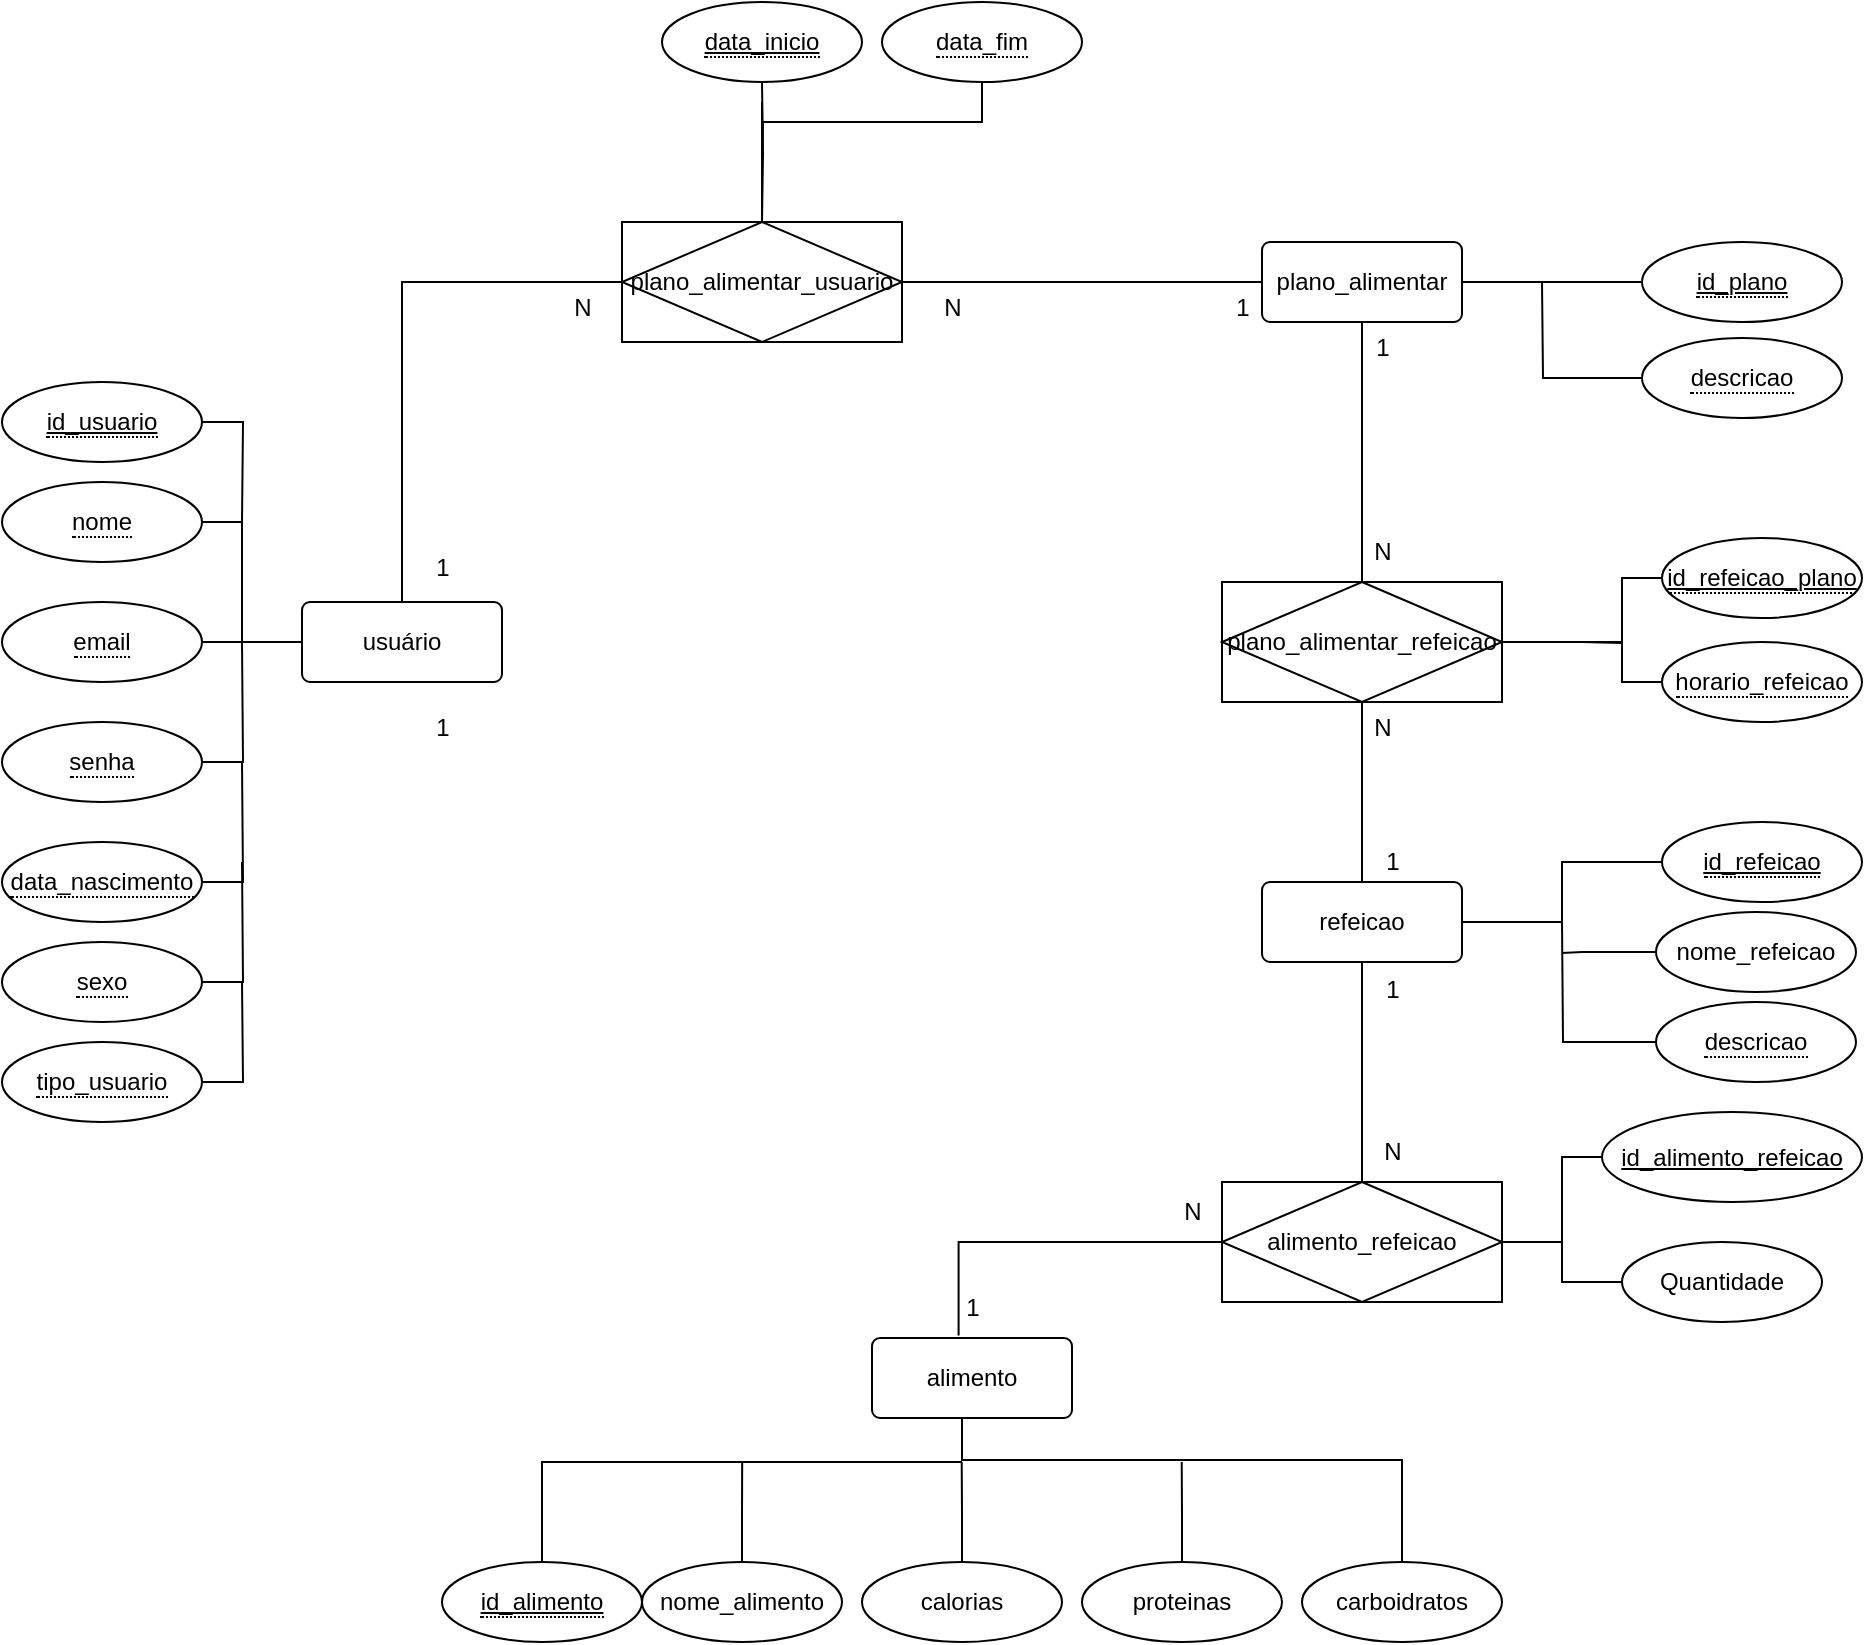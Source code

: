<mxfile version="26.2.14">
  <diagram name="Página-1" id="QHzQMHKLu4HgC9nErYkX">
    <mxGraphModel dx="1273" dy="570" grid="1" gridSize="10" guides="1" tooltips="1" connect="1" arrows="1" fold="1" page="1" pageScale="1" pageWidth="827" pageHeight="1169" math="0" shadow="0">
      <root>
        <mxCell id="0" />
        <mxCell id="1" parent="0" />
        <mxCell id="FAbaRR8WIeynSip5F0G--24" style="edgeStyle=orthogonalEdgeStyle;rounded=0;orthogonalLoop=1;jettySize=auto;html=1;exitX=0.5;exitY=0;exitDx=0;exitDy=0;entryX=0;entryY=0.5;entryDx=0;entryDy=0;endArrow=none;startFill=0;" parent="1" source="FAbaRR8WIeynSip5F0G--1" target="FAbaRR8WIeynSip5F0G--21" edge="1">
          <mxGeometry relative="1" as="geometry" />
        </mxCell>
        <mxCell id="FAbaRR8WIeynSip5F0G--1" value="usuário" style="rounded=1;arcSize=10;whiteSpace=wrap;html=1;align=center;" parent="1" vertex="1">
          <mxGeometry x="150" y="390" width="100" height="40" as="geometry" />
        </mxCell>
        <mxCell id="FAbaRR8WIeynSip5F0G--45" style="edgeStyle=orthogonalEdgeStyle;rounded=0;orthogonalLoop=1;jettySize=auto;html=1;exitX=1;exitY=0.5;exitDx=0;exitDy=0;entryX=0;entryY=0.5;entryDx=0;entryDy=0;endArrow=none;startFill=0;" parent="1" source="FAbaRR8WIeynSip5F0G--3" target="FAbaRR8WIeynSip5F0G--42" edge="1">
          <mxGeometry relative="1" as="geometry" />
        </mxCell>
        <mxCell id="FAbaRR8WIeynSip5F0G--3" value="refeicao" style="rounded=1;arcSize=10;whiteSpace=wrap;html=1;align=center;" parent="1" vertex="1">
          <mxGeometry x="630" y="530" width="100" height="40" as="geometry" />
        </mxCell>
        <mxCell id="dp88wuNtWb5u873HW1GU-25" style="edgeStyle=orthogonalEdgeStyle;rounded=0;orthogonalLoop=1;jettySize=auto;html=1;endArrow=none;startFill=0;exitX=0.5;exitY=1;exitDx=0;exitDy=0;" parent="1" source="FAbaRR8WIeynSip5F0G--4" target="dp88wuNtWb5u873HW1GU-76" edge="1">
          <mxGeometry relative="1" as="geometry">
            <mxPoint x="530" y="890" as="targetPoint" />
            <Array as="points">
              <mxPoint x="480" y="798" />
              <mxPoint x="480" y="819" />
              <mxPoint x="700" y="819" />
            </Array>
          </mxGeometry>
        </mxCell>
        <mxCell id="FAbaRR8WIeynSip5F0G--4" value="alimento" style="rounded=1;arcSize=10;whiteSpace=wrap;html=1;align=center;" parent="1" vertex="1">
          <mxGeometry x="435" y="758" width="100" height="40" as="geometry" />
        </mxCell>
        <mxCell id="FAbaRR8WIeynSip5F0G--32" style="edgeStyle=orthogonalEdgeStyle;rounded=0;orthogonalLoop=1;jettySize=auto;html=1;exitX=1;exitY=0.5;exitDx=0;exitDy=0;entryX=0;entryY=0.5;entryDx=0;entryDy=0;endArrow=none;startFill=0;" parent="1" source="FAbaRR8WIeynSip5F0G--5" target="FAbaRR8WIeynSip5F0G--31" edge="1">
          <mxGeometry relative="1" as="geometry" />
        </mxCell>
        <mxCell id="FAbaRR8WIeynSip5F0G--37" style="edgeStyle=orthogonalEdgeStyle;rounded=0;orthogonalLoop=1;jettySize=auto;html=1;exitX=0.5;exitY=1;exitDx=0;exitDy=0;endArrow=none;startFill=0;" parent="1" source="FAbaRR8WIeynSip5F0G--5" edge="1">
          <mxGeometry relative="1" as="geometry">
            <mxPoint x="680" y="388" as="targetPoint" />
          </mxGeometry>
        </mxCell>
        <mxCell id="FAbaRR8WIeynSip5F0G--5" value="plano_alimentar" style="rounded=1;arcSize=10;whiteSpace=wrap;html=1;align=center;" parent="1" vertex="1">
          <mxGeometry x="630" y="210" width="100" height="40" as="geometry" />
        </mxCell>
        <mxCell id="FAbaRR8WIeynSip5F0G--13" style="edgeStyle=orthogonalEdgeStyle;rounded=0;orthogonalLoop=1;jettySize=auto;html=1;exitX=1;exitY=0.5;exitDx=0;exitDy=0;endArrow=none;startFill=0;" parent="1" source="FAbaRR8WIeynSip5F0G--6" edge="1">
          <mxGeometry relative="1" as="geometry">
            <mxPoint x="120" y="350" as="targetPoint" />
          </mxGeometry>
        </mxCell>
        <mxCell id="FAbaRR8WIeynSip5F0G--6" value="&lt;span style=&quot;border-bottom: 1px dotted&quot;&gt;id_usuario&lt;/span&gt;" style="ellipse;whiteSpace=wrap;html=1;align=center;fontStyle=4" parent="1" vertex="1">
          <mxGeometry y="280" width="100" height="40" as="geometry" />
        </mxCell>
        <mxCell id="FAbaRR8WIeynSip5F0G--12" style="edgeStyle=orthogonalEdgeStyle;rounded=0;orthogonalLoop=1;jettySize=auto;html=1;exitX=1;exitY=0.5;exitDx=0;exitDy=0;endArrow=none;startFill=0;entryX=0;entryY=0.5;entryDx=0;entryDy=0;" parent="1" source="FAbaRR8WIeynSip5F0G--7" target="FAbaRR8WIeynSip5F0G--1" edge="1">
          <mxGeometry relative="1" as="geometry">
            <mxPoint x="200" y="410" as="targetPoint" />
            <mxPoint x="100" y="370" as="sourcePoint" />
            <Array as="points">
              <mxPoint x="120" y="350" />
              <mxPoint x="120" y="410" />
            </Array>
          </mxGeometry>
        </mxCell>
        <mxCell id="FAbaRR8WIeynSip5F0G--7" value="&lt;span style=&quot;border-bottom: 1px dotted&quot;&gt;nome&lt;/span&gt;" style="ellipse;whiteSpace=wrap;html=1;align=center;" parent="1" vertex="1">
          <mxGeometry y="330" width="100" height="40" as="geometry" />
        </mxCell>
        <mxCell id="FAbaRR8WIeynSip5F0G--14" style="edgeStyle=orthogonalEdgeStyle;rounded=0;orthogonalLoop=1;jettySize=auto;html=1;exitX=1;exitY=0.5;exitDx=0;exitDy=0;endArrow=none;startFill=0;" parent="1" source="FAbaRR8WIeynSip5F0G--8" edge="1">
          <mxGeometry relative="1" as="geometry">
            <mxPoint x="120" y="410.103" as="targetPoint" />
          </mxGeometry>
        </mxCell>
        <mxCell id="FAbaRR8WIeynSip5F0G--8" value="&lt;span style=&quot;border-bottom: 1px dotted&quot;&gt;email&lt;/span&gt;" style="ellipse;whiteSpace=wrap;html=1;align=center;" parent="1" vertex="1">
          <mxGeometry y="390" width="100" height="40" as="geometry" />
        </mxCell>
        <mxCell id="FAbaRR8WIeynSip5F0G--15" style="edgeStyle=orthogonalEdgeStyle;rounded=0;orthogonalLoop=1;jettySize=auto;html=1;exitX=1;exitY=0.5;exitDx=0;exitDy=0;endArrow=none;startFill=0;" parent="1" source="FAbaRR8WIeynSip5F0G--9" edge="1">
          <mxGeometry relative="1" as="geometry">
            <mxPoint x="120" y="410" as="targetPoint" />
          </mxGeometry>
        </mxCell>
        <mxCell id="FAbaRR8WIeynSip5F0G--9" value="&lt;span style=&quot;border-bottom: 1px dotted&quot;&gt;senha&lt;/span&gt;" style="ellipse;whiteSpace=wrap;html=1;align=center;" parent="1" vertex="1">
          <mxGeometry y="450" width="100" height="40" as="geometry" />
        </mxCell>
        <mxCell id="FAbaRR8WIeynSip5F0G--16" style="edgeStyle=orthogonalEdgeStyle;rounded=0;orthogonalLoop=1;jettySize=auto;html=1;exitX=1;exitY=0.5;exitDx=0;exitDy=0;endArrow=none;startFill=0;" parent="1" source="FAbaRR8WIeynSip5F0G--10" edge="1">
          <mxGeometry relative="1" as="geometry">
            <mxPoint x="120" y="470" as="targetPoint" />
          </mxGeometry>
        </mxCell>
        <mxCell id="FAbaRR8WIeynSip5F0G--10" value="&lt;span style=&quot;border-bottom: 1px dotted&quot;&gt;data_nascimento&lt;/span&gt;" style="ellipse;whiteSpace=wrap;html=1;align=center;fillColor=default;strokeColor=default;" parent="1" vertex="1">
          <mxGeometry y="510" width="100" height="40" as="geometry" />
        </mxCell>
        <mxCell id="FAbaRR8WIeynSip5F0G--25" style="edgeStyle=orthogonalEdgeStyle;rounded=0;orthogonalLoop=1;jettySize=auto;html=1;exitX=1;exitY=0.5;exitDx=0;exitDy=0;endArrow=none;startFill=0;" parent="1" source="FAbaRR8WIeynSip5F0G--21" target="FAbaRR8WIeynSip5F0G--5" edge="1">
          <mxGeometry relative="1" as="geometry" />
        </mxCell>
        <mxCell id="FAbaRR8WIeynSip5F0G--26" style="edgeStyle=orthogonalEdgeStyle;rounded=0;orthogonalLoop=1;jettySize=auto;html=1;exitX=0.5;exitY=0;exitDx=0;exitDy=0;entryX=0.5;entryY=1;entryDx=0;entryDy=0;endArrow=none;startFill=0;" parent="1" source="FAbaRR8WIeynSip5F0G--21" edge="1">
          <mxGeometry relative="1" as="geometry">
            <mxPoint x="380" y="140" as="targetPoint" />
          </mxGeometry>
        </mxCell>
        <mxCell id="FAbaRR8WIeynSip5F0G--21" value="plano_alimentar_usuario" style="shape=associativeEntity;whiteSpace=wrap;html=1;align=center;" parent="1" vertex="1">
          <mxGeometry x="310" y="200" width="140" height="60" as="geometry" />
        </mxCell>
        <mxCell id="FAbaRR8WIeynSip5F0G--31" value="&lt;span style=&quot;border-bottom: 1px dotted&quot;&gt;id_plano&lt;/span&gt;" style="ellipse;whiteSpace=wrap;html=1;align=center;fontStyle=4" parent="1" vertex="1">
          <mxGeometry x="820" y="210" width="100" height="40" as="geometry" />
        </mxCell>
        <mxCell id="FAbaRR8WIeynSip5F0G--38" style="edgeStyle=orthogonalEdgeStyle;rounded=0;orthogonalLoop=1;jettySize=auto;html=1;endArrow=none;startFill=0;" parent="1" source="dp88wuNtWb5u873HW1GU-9" target="FAbaRR8WIeynSip5F0G--3" edge="1">
          <mxGeometry relative="1" as="geometry">
            <mxPoint x="680" y="448" as="sourcePoint" />
          </mxGeometry>
        </mxCell>
        <mxCell id="FAbaRR8WIeynSip5F0G--42" value="&lt;span style=&quot;border-bottom: 1px dotted&quot;&gt;id_refeicao&lt;/span&gt;" style="ellipse;whiteSpace=wrap;html=1;align=center;fontStyle=4" parent="1" vertex="1">
          <mxGeometry x="830" y="500" width="100" height="40" as="geometry" />
        </mxCell>
        <mxCell id="dp88wuNtWb5u873HW1GU-80" style="edgeStyle=orthogonalEdgeStyle;rounded=0;orthogonalLoop=1;jettySize=auto;html=1;exitX=0.5;exitY=0;exitDx=0;exitDy=0;endArrow=none;startFill=0;" parent="1" source="FAbaRR8WIeynSip5F0G--46" edge="1">
          <mxGeometry relative="1" as="geometry">
            <mxPoint x="480" y="820" as="targetPoint" />
            <Array as="points">
              <mxPoint x="270" y="820" />
            </Array>
          </mxGeometry>
        </mxCell>
        <mxCell id="FAbaRR8WIeynSip5F0G--46" value="&lt;span style=&quot;border-bottom: 1px dotted&quot;&gt;id_alimento&lt;/span&gt;" style="ellipse;whiteSpace=wrap;html=1;align=center;fontStyle=4" parent="1" vertex="1">
          <mxGeometry x="220" y="870" width="100" height="40" as="geometry" />
        </mxCell>
        <mxCell id="dp88wuNtWb5u873HW1GU-81" style="edgeStyle=orthogonalEdgeStyle;rounded=0;orthogonalLoop=1;jettySize=auto;html=1;exitX=0.5;exitY=0;exitDx=0;exitDy=0;endArrow=none;startFill=0;" parent="1" source="FAbaRR8WIeynSip5F0G--47" edge="1">
          <mxGeometry relative="1" as="geometry">
            <mxPoint x="370.095" y="820" as="targetPoint" />
          </mxGeometry>
        </mxCell>
        <mxCell id="FAbaRR8WIeynSip5F0G--47" value="nome_alimento" style="ellipse;whiteSpace=wrap;html=1;align=center;" parent="1" vertex="1">
          <mxGeometry x="320" y="870" width="100" height="40" as="geometry" />
        </mxCell>
        <mxCell id="dp88wuNtWb5u873HW1GU-77" style="edgeStyle=orthogonalEdgeStyle;rounded=0;orthogonalLoop=1;jettySize=auto;html=1;exitX=0.5;exitY=0;exitDx=0;exitDy=0;endArrow=none;startFill=0;" parent="1" source="FAbaRR8WIeynSip5F0G--48" edge="1">
          <mxGeometry relative="1" as="geometry">
            <mxPoint x="479.857" y="820" as="targetPoint" />
          </mxGeometry>
        </mxCell>
        <mxCell id="FAbaRR8WIeynSip5F0G--48" value="calorias" style="ellipse;whiteSpace=wrap;html=1;align=center;" parent="1" vertex="1">
          <mxGeometry x="430" y="870" width="100" height="40" as="geometry" />
        </mxCell>
        <mxCell id="FAbaRR8WIeynSip5F0G--64" style="edgeStyle=orthogonalEdgeStyle;rounded=0;orthogonalLoop=1;jettySize=auto;html=1;exitX=1;exitY=0.5;exitDx=0;exitDy=0;endArrow=none;startFill=0;" parent="1" source="FAbaRR8WIeynSip5F0G--62" target="FAbaRR8WIeynSip5F0G--63" edge="1">
          <mxGeometry relative="1" as="geometry" />
        </mxCell>
        <mxCell id="dp88wuNtWb5u873HW1GU-84" style="edgeStyle=orthogonalEdgeStyle;rounded=0;orthogonalLoop=1;jettySize=auto;html=1;exitX=0.5;exitY=0;exitDx=0;exitDy=0;endArrow=none;startFill=0;" parent="1" source="FAbaRR8WIeynSip5F0G--62" target="FAbaRR8WIeynSip5F0G--3" edge="1">
          <mxGeometry relative="1" as="geometry" />
        </mxCell>
        <mxCell id="FAbaRR8WIeynSip5F0G--62" value="alimento_refeicao" style="shape=associativeEntity;whiteSpace=wrap;html=1;align=center;" parent="1" vertex="1">
          <mxGeometry x="610" y="680" width="140" height="60" as="geometry" />
        </mxCell>
        <mxCell id="FAbaRR8WIeynSip5F0G--63" value="Quantidade" style="ellipse;whiteSpace=wrap;html=1;align=center;" parent="1" vertex="1">
          <mxGeometry x="810" y="710" width="100" height="40" as="geometry" />
        </mxCell>
        <mxCell id="dp88wuNtWb5u873HW1GU-1" value="N" style="text;html=1;align=center;verticalAlign=middle;resizable=0;points=[];autosize=1;strokeColor=none;fillColor=none;" parent="1" vertex="1">
          <mxGeometry x="460" y="228" width="30" height="30" as="geometry" />
        </mxCell>
        <mxCell id="dp88wuNtWb5u873HW1GU-2" value="1" style="text;html=1;align=center;verticalAlign=middle;resizable=0;points=[];autosize=1;strokeColor=none;fillColor=none;" parent="1" vertex="1">
          <mxGeometry x="205" y="358" width="30" height="30" as="geometry" />
        </mxCell>
        <mxCell id="dp88wuNtWb5u873HW1GU-4" value="" style="edgeStyle=orthogonalEdgeStyle;rounded=0;orthogonalLoop=1;jettySize=auto;html=1;endArrow=none;startFill=0;" parent="1" target="FAbaRR8WIeynSip5F0G--21" edge="1">
          <mxGeometry relative="1" as="geometry">
            <mxPoint x="380" y="130" as="sourcePoint" />
          </mxGeometry>
        </mxCell>
        <mxCell id="dp88wuNtWb5u873HW1GU-5" value="N" style="text;html=1;align=center;verticalAlign=middle;resizable=0;points=[];autosize=1;strokeColor=none;fillColor=none;" parent="1" vertex="1">
          <mxGeometry x="275" y="228" width="30" height="30" as="geometry" />
        </mxCell>
        <mxCell id="dp88wuNtWb5u873HW1GU-7" value="1" style="text;html=1;align=center;verticalAlign=middle;resizable=0;points=[];autosize=1;strokeColor=none;fillColor=none;" parent="1" vertex="1">
          <mxGeometry x="605" y="228" width="30" height="30" as="geometry" />
        </mxCell>
        <mxCell id="dp88wuNtWb5u873HW1GU-13" style="edgeStyle=orthogonalEdgeStyle;rounded=0;orthogonalLoop=1;jettySize=auto;html=1;exitX=1;exitY=0.5;exitDx=0;exitDy=0;entryX=0;entryY=0.5;entryDx=0;entryDy=0;endArrow=none;startFill=0;" parent="1" source="dp88wuNtWb5u873HW1GU-9" target="dp88wuNtWb5u873HW1GU-10" edge="1">
          <mxGeometry relative="1" as="geometry">
            <Array as="points">
              <mxPoint x="810" y="410" />
              <mxPoint x="810" y="378" />
            </Array>
          </mxGeometry>
        </mxCell>
        <mxCell id="dp88wuNtWb5u873HW1GU-9" value="plano_alimentar_refeicao" style="shape=associativeEntity;whiteSpace=wrap;html=1;align=center;" parent="1" vertex="1">
          <mxGeometry x="610" y="380" width="140" height="60" as="geometry" />
        </mxCell>
        <mxCell id="dp88wuNtWb5u873HW1GU-10" value="&lt;span style=&quot;border-bottom: 1px dotted&quot;&gt;id_refeicao_plano&lt;/span&gt;" style="ellipse;whiteSpace=wrap;html=1;align=center;fontStyle=4" parent="1" vertex="1">
          <mxGeometry x="830" y="358" width="100" height="40" as="geometry" />
        </mxCell>
        <mxCell id="dp88wuNtWb5u873HW1GU-17" value="N" style="text;html=1;align=center;verticalAlign=middle;resizable=0;points=[];autosize=1;strokeColor=none;fillColor=none;" parent="1" vertex="1">
          <mxGeometry x="675" y="350" width="30" height="30" as="geometry" />
        </mxCell>
        <mxCell id="dp88wuNtWb5u873HW1GU-18" value="1" style="text;html=1;align=center;verticalAlign=middle;resizable=0;points=[];autosize=1;strokeColor=none;fillColor=none;" parent="1" vertex="1">
          <mxGeometry x="675" y="248" width="30" height="30" as="geometry" />
        </mxCell>
        <mxCell id="dp88wuNtWb5u873HW1GU-19" value="N" style="text;html=1;align=center;verticalAlign=middle;resizable=0;points=[];autosize=1;strokeColor=none;fillColor=none;" parent="1" vertex="1">
          <mxGeometry x="675" y="438" width="30" height="30" as="geometry" />
        </mxCell>
        <mxCell id="dp88wuNtWb5u873HW1GU-22" value="N" style="text;html=1;align=center;verticalAlign=middle;resizable=0;points=[];autosize=1;strokeColor=none;fillColor=none;" parent="1" vertex="1">
          <mxGeometry x="680" y="650" width="30" height="30" as="geometry" />
        </mxCell>
        <mxCell id="dp88wuNtWb5u873HW1GU-23" value="N" style="text;html=1;align=center;verticalAlign=middle;resizable=0;points=[];autosize=1;strokeColor=none;fillColor=none;" parent="1" vertex="1">
          <mxGeometry x="580" y="680" width="30" height="30" as="geometry" />
        </mxCell>
        <mxCell id="dp88wuNtWb5u873HW1GU-24" value="1" style="text;html=1;align=center;verticalAlign=middle;resizable=0;points=[];autosize=1;strokeColor=none;fillColor=none;" parent="1" vertex="1">
          <mxGeometry x="470" y="728" width="30" height="30" as="geometry" />
        </mxCell>
        <mxCell id="dp88wuNtWb5u873HW1GU-27" value="1" style="text;html=1;align=center;verticalAlign=middle;resizable=0;points=[];autosize=1;strokeColor=none;fillColor=none;" parent="1" vertex="1">
          <mxGeometry x="680" y="569" width="30" height="30" as="geometry" />
        </mxCell>
        <mxCell id="dp88wuNtWb5u873HW1GU-46" value="1" style="text;html=1;align=center;verticalAlign=middle;resizable=0;points=[];autosize=1;strokeColor=none;fillColor=none;" parent="1" vertex="1">
          <mxGeometry x="205" y="438" width="30" height="30" as="geometry" />
        </mxCell>
        <mxCell id="dp88wuNtWb5u873HW1GU-48" value="&lt;span style=&quot;border-bottom: 1px dotted&quot;&gt;data_inicio&lt;/span&gt;" style="ellipse;whiteSpace=wrap;html=1;align=center;fontStyle=4" parent="1" vertex="1">
          <mxGeometry x="330" y="90" width="100" height="40" as="geometry" />
        </mxCell>
        <mxCell id="dp88wuNtWb5u873HW1GU-51" value="1" style="text;html=1;align=center;verticalAlign=middle;resizable=0;points=[];autosize=1;strokeColor=none;fillColor=none;" parent="1" vertex="1">
          <mxGeometry x="680" y="505" width="30" height="30" as="geometry" />
        </mxCell>
        <mxCell id="dp88wuNtWb5u873HW1GU-55" style="edgeStyle=orthogonalEdgeStyle;rounded=0;orthogonalLoop=1;jettySize=auto;html=1;exitX=1;exitY=0.5;exitDx=0;exitDy=0;endArrow=none;startFill=0;" parent="1" source="dp88wuNtWb5u873HW1GU-52" edge="1">
          <mxGeometry relative="1" as="geometry">
            <mxPoint x="120" y="580" as="targetPoint" />
          </mxGeometry>
        </mxCell>
        <mxCell id="dp88wuNtWb5u873HW1GU-52" value="&lt;span style=&quot;border-bottom: 1px dotted&quot;&gt;tipo_usuario&lt;/span&gt;" style="ellipse;whiteSpace=wrap;html=1;align=center;" parent="1" vertex="1">
          <mxGeometry y="610" width="100" height="40" as="geometry" />
        </mxCell>
        <mxCell id="dp88wuNtWb5u873HW1GU-54" style="edgeStyle=orthogonalEdgeStyle;rounded=0;orthogonalLoop=1;jettySize=auto;html=1;exitX=1;exitY=0.5;exitDx=0;exitDy=0;endArrow=none;startFill=0;" parent="1" source="dp88wuNtWb5u873HW1GU-53" edge="1">
          <mxGeometry relative="1" as="geometry">
            <mxPoint x="120" y="520" as="targetPoint" />
          </mxGeometry>
        </mxCell>
        <mxCell id="dp88wuNtWb5u873HW1GU-53" value="&lt;span style=&quot;border-bottom: 1px dotted&quot;&gt;sexo&lt;/span&gt;" style="ellipse;whiteSpace=wrap;html=1;align=center;" parent="1" vertex="1">
          <mxGeometry y="560" width="100" height="40" as="geometry" />
        </mxCell>
        <mxCell id="dp88wuNtWb5u873HW1GU-79" style="edgeStyle=orthogonalEdgeStyle;rounded=0;orthogonalLoop=1;jettySize=auto;html=1;exitX=0.5;exitY=0;exitDx=0;exitDy=0;endArrow=none;startFill=0;" parent="1" source="dp88wuNtWb5u873HW1GU-75" edge="1">
          <mxGeometry relative="1" as="geometry">
            <mxPoint x="589.857" y="820" as="targetPoint" />
          </mxGeometry>
        </mxCell>
        <mxCell id="dp88wuNtWb5u873HW1GU-75" value="proteinas" style="ellipse;whiteSpace=wrap;html=1;align=center;" parent="1" vertex="1">
          <mxGeometry x="540" y="870" width="100" height="40" as="geometry" />
        </mxCell>
        <mxCell id="dp88wuNtWb5u873HW1GU-76" value="carboidratos" style="ellipse;whiteSpace=wrap;html=1;align=center;" parent="1" vertex="1">
          <mxGeometry x="650" y="870" width="100" height="40" as="geometry" />
        </mxCell>
        <mxCell id="dp88wuNtWb5u873HW1GU-83" style="edgeStyle=orthogonalEdgeStyle;rounded=0;orthogonalLoop=1;jettySize=auto;html=1;exitX=0;exitY=0.5;exitDx=0;exitDy=0;entryX=0.433;entryY=-0.032;entryDx=0;entryDy=0;entryPerimeter=0;endArrow=none;startFill=0;" parent="1" source="FAbaRR8WIeynSip5F0G--62" target="FAbaRR8WIeynSip5F0G--4" edge="1">
          <mxGeometry relative="1" as="geometry" />
        </mxCell>
        <mxCell id="dp88wuNtWb5u873HW1GU-86" style="edgeStyle=orthogonalEdgeStyle;rounded=0;orthogonalLoop=1;jettySize=auto;html=1;exitX=0;exitY=0.5;exitDx=0;exitDy=0;endArrow=none;startFill=0;" parent="1" source="dp88wuNtWb5u873HW1GU-85" edge="1">
          <mxGeometry relative="1" as="geometry">
            <mxPoint x="780" y="710" as="targetPoint" />
          </mxGeometry>
        </mxCell>
        <mxCell id="dp88wuNtWb5u873HW1GU-85" value="id_alimento_refeicao" style="ellipse;whiteSpace=wrap;html=1;align=center;fontStyle=4" parent="1" vertex="1">
          <mxGeometry x="800" y="645" width="130" height="45" as="geometry" />
        </mxCell>
        <mxCell id="dp88wuNtWb5u873HW1GU-90" style="edgeStyle=orthogonalEdgeStyle;rounded=0;orthogonalLoop=1;jettySize=auto;html=1;exitX=0;exitY=0.5;exitDx=0;exitDy=0;endArrow=none;startFill=0;" parent="1" source="dp88wuNtWb5u873HW1GU-87" edge="1">
          <mxGeometry relative="1" as="geometry">
            <mxPoint x="780" y="565.476" as="targetPoint" />
            <Array as="points">
              <mxPoint x="790" y="565" />
              <mxPoint x="790" y="565" />
            </Array>
          </mxGeometry>
        </mxCell>
        <mxCell id="dp88wuNtWb5u873HW1GU-87" value="nome_refeicao" style="ellipse;whiteSpace=wrap;html=1;align=center;" parent="1" vertex="1">
          <mxGeometry x="827" y="545" width="100" height="40" as="geometry" />
        </mxCell>
        <mxCell id="dp88wuNtWb5u873HW1GU-89" style="edgeStyle=orthogonalEdgeStyle;rounded=0;orthogonalLoop=1;jettySize=auto;html=1;exitX=0;exitY=0.5;exitDx=0;exitDy=0;endArrow=none;startFill=0;" parent="1" source="dp88wuNtWb5u873HW1GU-88" edge="1">
          <mxGeometry relative="1" as="geometry">
            <mxPoint x="780" y="550" as="targetPoint" />
          </mxGeometry>
        </mxCell>
        <mxCell id="dp88wuNtWb5u873HW1GU-88" value="&lt;span style=&quot;border-bottom: 1px dotted&quot;&gt;descricao&lt;/span&gt;" style="ellipse;whiteSpace=wrap;html=1;align=center;" parent="1" vertex="1">
          <mxGeometry x="827" y="590" width="100" height="40" as="geometry" />
        </mxCell>
        <mxCell id="dp88wuNtWb5u873HW1GU-92" style="edgeStyle=orthogonalEdgeStyle;rounded=0;orthogonalLoop=1;jettySize=auto;html=1;exitX=0;exitY=0.5;exitDx=0;exitDy=0;endArrow=none;startFill=0;" parent="1" source="dp88wuNtWb5u873HW1GU-91" edge="1">
          <mxGeometry relative="1" as="geometry">
            <mxPoint x="790" y="410" as="targetPoint" />
          </mxGeometry>
        </mxCell>
        <mxCell id="dp88wuNtWb5u873HW1GU-91" value="&lt;span style=&quot;border-bottom: 1px dotted&quot;&gt;horario_refeicao&lt;/span&gt;" style="ellipse;whiteSpace=wrap;html=1;align=center;" parent="1" vertex="1">
          <mxGeometry x="830" y="410" width="100" height="40" as="geometry" />
        </mxCell>
        <mxCell id="dp88wuNtWb5u873HW1GU-94" style="edgeStyle=orthogonalEdgeStyle;rounded=0;orthogonalLoop=1;jettySize=auto;html=1;exitX=0;exitY=0.5;exitDx=0;exitDy=0;endArrow=none;startFill=0;" parent="1" source="dp88wuNtWb5u873HW1GU-93" edge="1">
          <mxGeometry relative="1" as="geometry">
            <mxPoint x="770" y="230" as="targetPoint" />
          </mxGeometry>
        </mxCell>
        <mxCell id="dp88wuNtWb5u873HW1GU-93" value="&lt;span style=&quot;border-bottom: 1px dotted&quot;&gt;descricao&lt;/span&gt;" style="ellipse;whiteSpace=wrap;html=1;align=center;" parent="1" vertex="1">
          <mxGeometry x="820" y="258" width="100" height="40" as="geometry" />
        </mxCell>
        <mxCell id="dp88wuNtWb5u873HW1GU-96" style="edgeStyle=orthogonalEdgeStyle;rounded=0;orthogonalLoop=1;jettySize=auto;html=1;exitX=0.5;exitY=1;exitDx=0;exitDy=0;endArrow=none;startFill=0;" parent="1" source="dp88wuNtWb5u873HW1GU-95" edge="1">
          <mxGeometry relative="1" as="geometry">
            <mxPoint x="380" y="170" as="targetPoint" />
          </mxGeometry>
        </mxCell>
        <mxCell id="dp88wuNtWb5u873HW1GU-95" value="&lt;span style=&quot;border-bottom: 1px dotted&quot;&gt;data_fim&lt;/span&gt;" style="ellipse;whiteSpace=wrap;html=1;align=center;" parent="1" vertex="1">
          <mxGeometry x="440" y="90" width="100" height="40" as="geometry" />
        </mxCell>
      </root>
    </mxGraphModel>
  </diagram>
</mxfile>
